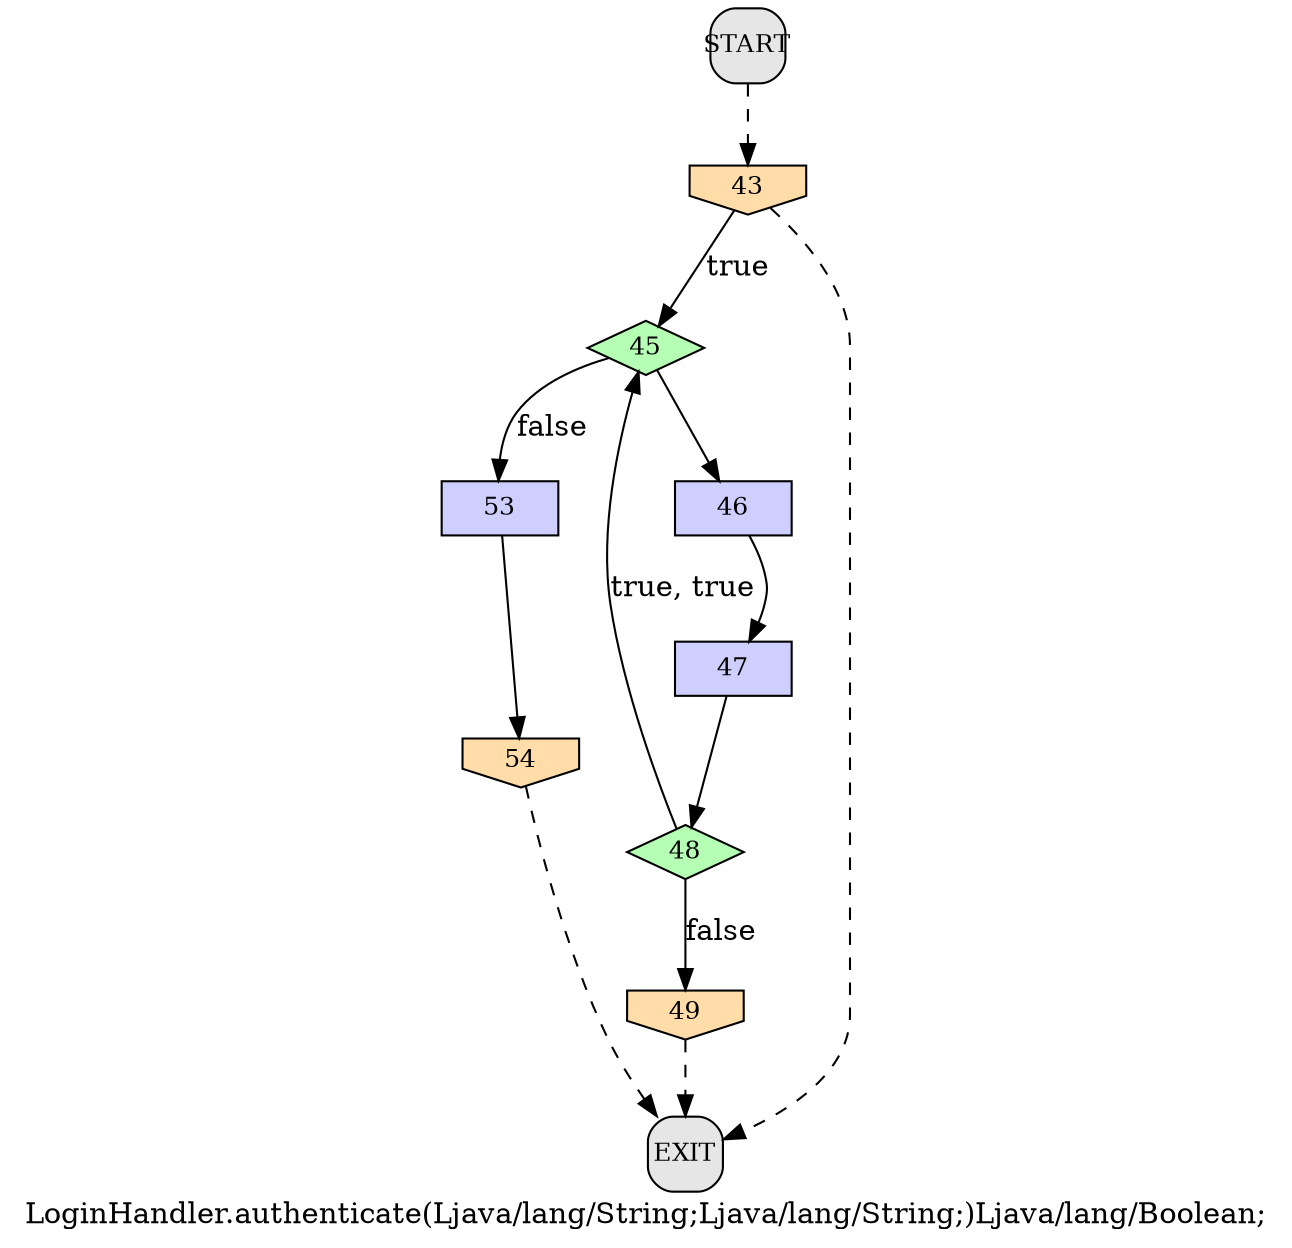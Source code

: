 /* --------------------------------------------------- */
/* Generated by Dr. Garbage Control Flow Graph Factory */
/* http://www.drgarbage.com                            */
/* Version: 4.5.0.201508311741                         */
/* Retrieved on: 2015-12-01 08:09:23.373               */
/* --------------------------------------------------- */
digraph "LoginHandler.authenticate(Ljava/lang/String;Ljava/lang/String;)Ljava/lang/Boolean;" {
 graph [label="LoginHandler.authenticate(Ljava/lang/String;Ljava/lang/String;)Ljava/lang/Boolean;"];
 2 [label="43", shape=invhouse, style=filled, fillcolor="#FFDCA8", fixedsize=true, fontsize=12, width=0.78, height=0.36 ]
 3 [label="45", shape=diamond, style=filled, fillcolor="#B4FFB4", fixedsize=true, fontsize=12, width=0.78, height=0.36 ]
 4 [label="46", shape=box, style=filled, fillcolor="#CECEFF", fixedsize=true, fontsize=12, width=0.78, height=0.36 ]
 5 [label="47", shape=box, style=filled, fillcolor="#CECEFF", fixedsize=true, fontsize=12, width=0.78, height=0.36 ]
 6 [label="48", shape=diamond, style=filled, fillcolor="#B4FFB4", fixedsize=true, fontsize=12, width=0.78, height=0.36 ]
 7 [label="49", shape=invhouse, style=filled, fillcolor="#FFDCA8", fixedsize=true, fontsize=12, width=0.78, height=0.36 ]
 8 [label="53", shape=box, style=filled, fillcolor="#CECEFF", fixedsize=true, fontsize=12, width=0.78, height=0.36 ]
 9 [label="54", shape=invhouse, style=filled, fillcolor="#FFDCA8", fixedsize=true, fontsize=12, width=0.78, height=0.36 ]
 10 [label="START", shape=box, style="filled, rounded", fillcolor="#E6E6E6", fixedsize=true, fontsize=12, width=0.5, height=0.5 ]
 11 [label="EXIT", shape=box, style="filled, rounded", fillcolor="#E6E6E6", fixedsize=true, fontsize=12, width=0.5, height=0.5 ]
 10 -> 2 [label="", style=dashed ]
 2 -> 3 [label="true", style=solid ]
 6 -> 3 [label="true, true", style=solid ]
 3 -> 4 [label="", style=solid ]
 4 -> 5 [label="", style=solid ]
 5 -> 6 [label="", style=solid ]
 6 -> 7 [label="false", style=solid ]
 3 -> 8 [label="false", style=solid ]
 8 -> 9 [label="", style=solid ]
 2 -> 11 [label="", style=dashed ]
 7 -> 11 [label="", style=dashed ]
 9 -> 11 [label="", style=dashed ]
}
